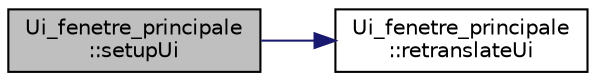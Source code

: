 digraph "Ui_fenetre_principale::setupUi"
{
  edge [fontname="Helvetica",fontsize="10",labelfontname="Helvetica",labelfontsize="10"];
  node [fontname="Helvetica",fontsize="10",shape=record];
  rankdir="LR";
  Node4 [label="Ui_fenetre_principale\l::setupUi",height=0.2,width=0.4,color="black", fillcolor="grey75", style="filled", fontcolor="black"];
  Node4 -> Node5 [color="midnightblue",fontsize="10",style="solid",fontname="Helvetica"];
  Node5 [label="Ui_fenetre_principale\l::retranslateUi",height=0.2,width=0.4,color="black", fillcolor="white", style="filled",URL="$class_ui__fenetre__principale.html#aa9395cee8a007d3ab04582352aa73e70"];
}
